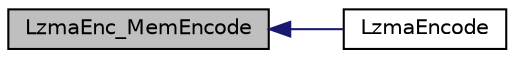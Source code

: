 digraph G
{
  edge [fontname="Helvetica",fontsize="10",labelfontname="Helvetica",labelfontsize="10"];
  node [fontname="Helvetica",fontsize="10",shape=record];
  rankdir="LR";
  Node1 [label="LzmaEnc_MemEncode",height=0.2,width=0.4,color="black", fillcolor="grey75", style="filled" fontcolor="black"];
  Node1 -> Node2 [dir="back",color="midnightblue",fontsize="10",style="solid",fontname="Helvetica"];
  Node2 [label="LzmaEncode",height=0.2,width=0.4,color="black", fillcolor="white", style="filled",URL="$_lzma_enc_8h.html#a5b557f56f2aba7069f192c2d51c187cc"];
}
